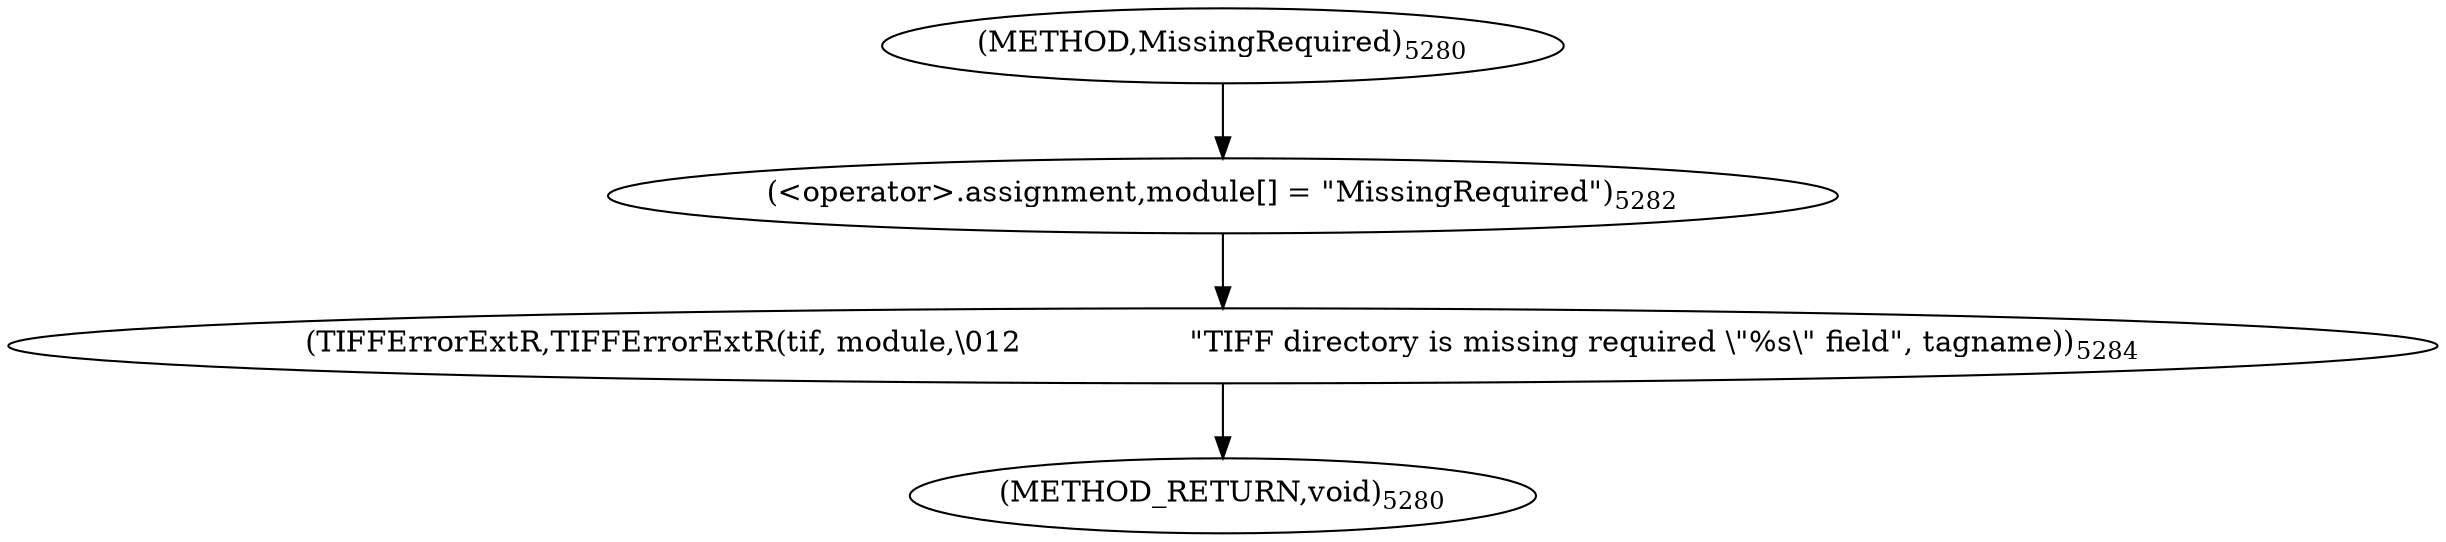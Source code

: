digraph "MissingRequired" {  
"91637" [label = <(&lt;operator&gt;.assignment,module[] = &quot;MissingRequired&quot;)<SUB>5282</SUB>> ]
"91640" [label = <(TIFFErrorExtR,TIFFErrorExtR(tif, module,\012                  &quot;TIFF directory is missing required \&quot;%s\&quot; field&quot;, tagname))<SUB>5284</SUB>> ]
"91632" [label = <(METHOD,MissingRequired)<SUB>5280</SUB>> ]
"91645" [label = <(METHOD_RETURN,void)<SUB>5280</SUB>> ]
  "91637" -> "91640" 
  "91640" -> "91645" 
  "91632" -> "91637" 
}
